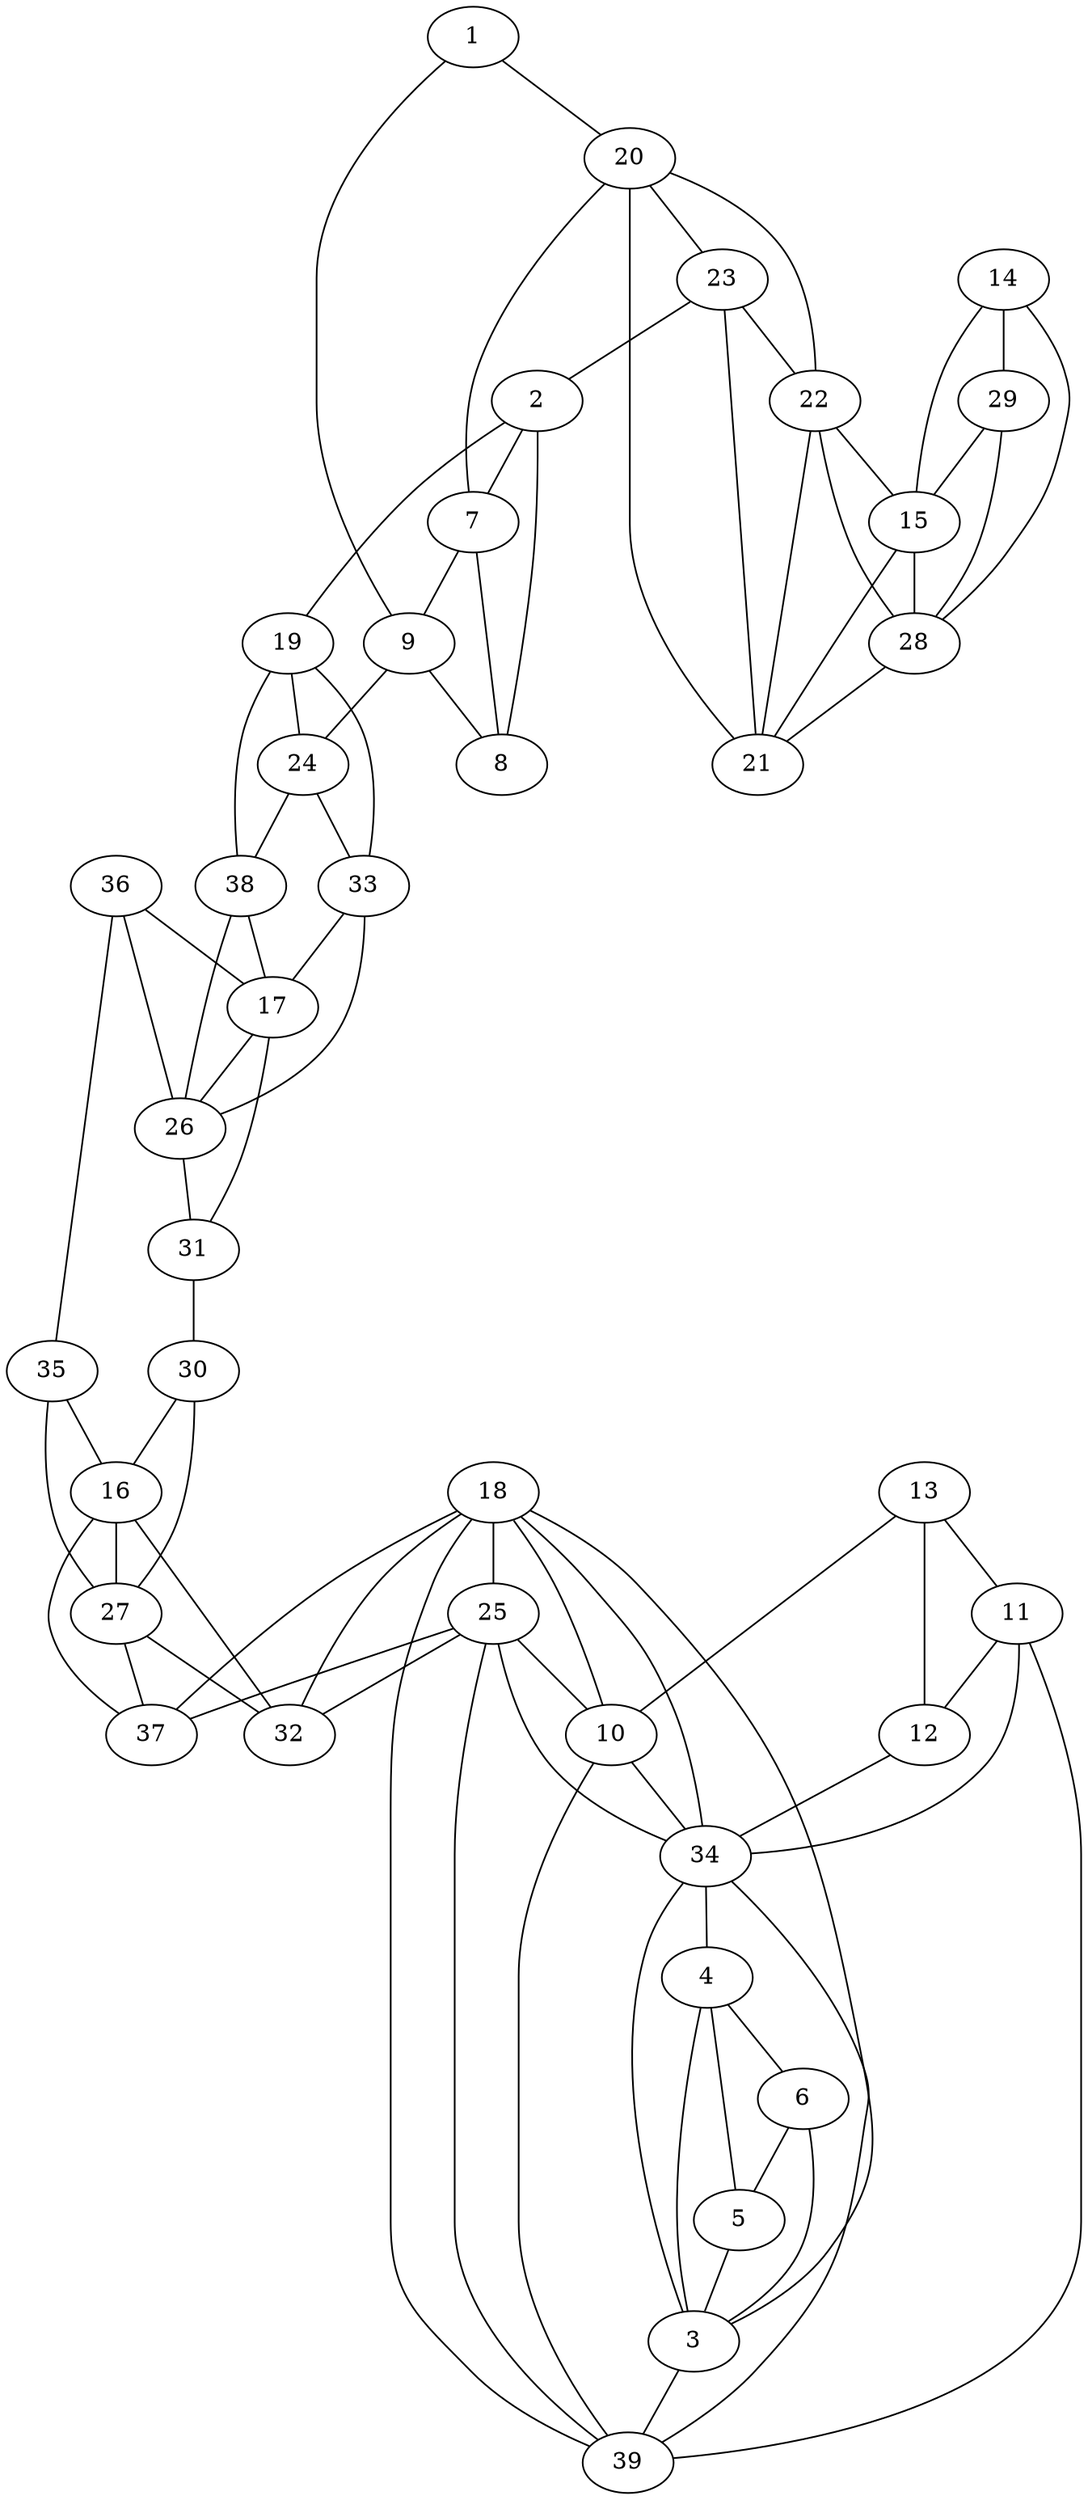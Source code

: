 graph pdb1nxm {
	1	 [aaLength=5,
		sequence=KEKML,
		type=0];
	9	 [aaLength=6,
		sequence=PESFFA,
		type=0];
	1 -- 9	 [distance0="15.22343",
		frequency=1,
		type0=1];
	20	 [aaLength=8,
		sequence=GWFKENFQ,
		type=1];
	1 -- 20	 [distance0="15.64173",
		frequency=1,
		type0=3];
	2	 [aaLength=6,
		sequence=PESFFA,
		type=0];
	8	 [aaLength=3,
		sequence=PLG,
		type=0];
	2 -- 8	 [distance0="4.144168",
		frequency=1,
		type0=1];
	7	 [aaLength=5,
		sequence=KEKML,
		type=0];
	2 -- 7	 [distance0="9.793484",
		frequency=1,
		type0=2];
	19	 [aaLength=8,
		sequence=QNNVSFSR,
		type=1];
	2 -- 19	 [distance0="4.0",
		frequency=1,
		type0=4];
	3	 [aaLength=8,
		sequence=ALELKPKY,
		type=0];
	18	 [aaLength=8,
		sequence=FVAYSYLV,
		type=1];
	3 -- 18	 [distance0="32.13606",
		frequency=1,
		type0=3];
	34	 [aaLength=2,
		sequence=AF,
		type=1];
	3 -- 34	 [distance0="30.86627",
		distance1="0.0",
		frequency=2,
		type0=1,
		type1=5];
	39	 [aaLength=2,
		sequence=AF,
		type=1];
	3 -- 39	 [distance0="30.86627",
		frequency=1,
		type0=2];
	4	 [aaLength=6,
		sequence=SEADEN,
		type=0];
	5	 [aaLength=5,
		sequence=FLKDV,
		type=0];
	4 -- 5	 [distance0="9.474103",
		distance1="2.0",
		frequency=2,
		type0=1,
		type1=4];
	6	 [aaLength=5,
		sequence=RKEDL,
		type=0];
	4 -- 6	 [distance0="26.99923",
		frequency=1,
		type0=2];
	4 -- 3	 [distance0="35.14056",
		frequency=1,
		type0=3];
	5 -- 3	 [distance0="41.81261",
		frequency=1,
		type0=3];
	6 -- 5	 [distance0="21.9265",
		frequency=1,
		type0=1];
	6 -- 3	 [distance0="46.15157",
		frequency=1,
		type0=3];
	7 -- 8	 [distance0="6.697131",
		distance1="0.0",
		frequency=2,
		type0=1,
		type1=5];
	7 -- 9	 [distance0="17.64393",
		frequency=1,
		type0=3];
	9 -- 8	 [distance0="11.44985",
		frequency=1,
		type0=2];
	24	 [aaLength=8,
		sequence=QNNVSFSR,
		type=1];
	9 -- 24	 [distance0="4.0",
		frequency=1,
		type0=4];
	10	 [aaLength=8,
		sequence=ALELKPKY,
		type=0];
	10 -- 18	 [distance0="27.71861",
		frequency=1,
		type0=3];
	10 -- 34	 [distance0="26.23588",
		frequency=1,
		type0=1];
	10 -- 39	 [distance0="26.23588",
		distance1="0.0",
		frequency=2,
		type0=2,
		type1=5];
	11	 [aaLength=5,
		sequence=NLEEA,
		type=0];
	12	 [aaLength=6,
		sequence=SEADEN,
		type=0];
	11 -- 12	 [distance0="14.20702",
		distance1="2.0",
		frequency=2,
		type0=1,
		type1=4];
	11 -- 34	 [distance0="25.40959",
		frequency=1,
		type0=2];
	11 -- 39	 [distance0="25.40959",
		frequency=1,
		type0=3];
	12 -- 34	 [distance0="31.02461",
		frequency=1,
		type0=3];
	13	 [aaLength=5,
		sequence=FLKDV,
		type=0];
	13 -- 10	 [distance0="39.70853",
		frequency=1,
		type0=3];
	13 -- 11	 [distance0="28.65872",
		frequency=1,
		type0=2];
	13 -- 12	 [distance0="14.46961",
		frequency=1,
		type0=1];
	14	 [aaLength=4,
		sequence=AARP,
		type=1];
	15	 [aaLength=4,
		sequence=LEFD,
		type=1];
	14 -- 15	 [distance0="11.0",
		distance1="7.0",
		frequency=2,
		type0=2,
		type1=4];
	28	 [aaLength=4,
		sequence=LEFD,
		type=1];
	14 -- 28	 [distance0="11.0",
		frequency=1,
		type0=3];
	29	 [aaLength=4,
		sequence=AARP,
		type=1];
	14 -- 29	 [distance0="0.0",
		frequency=1,
		type0=1];
	21	 [aaLength=4,
		sequence=VHGD,
		type=1];
	15 -- 21	 [distance0="6.0",
		frequency=1,
		type0=2];
	15 -- 28	 [distance0="0.0",
		frequency=1,
		type0=1];
	16	 [aaLength=5,
		sequence=KSIFV,
		type=1];
	27	 [aaLength=5,
		sequence=KSIFV,
		type=1];
	16 -- 27	 [distance0="0.0",
		frequency=1,
		type0=1];
	32	 [aaLength=7,
		sequence=VANGFQV,
		type=1];
	16 -- 32	 [distance0="8.0",
		distance1="3.0",
		frequency=2,
		type0=2,
		type1=4];
	17	 [aaLength=5,
		sequence=KYISV,
		type=1];
	26	 [aaLength=5,
		sequence=KYISV,
		type=1];
	17 -- 26	 [distance0="0.0",
		frequency=1,
		type0=1];
	31	 [aaLength=7,
		sequence=VLGTWVD,
		type=1];
	17 -- 31	 [distance0="10.0",
		distance1="5.0",
		frequency=2,
		type0=2,
		type1=4];
	25	 [aaLength=8,
		sequence=FVAYSYLV,
		type=1];
	18 -- 25	 [distance0="0.0",
		frequency=1,
		type0=1];
	18 -- 32	 [distance0="10.0",
		frequency=1,
		type0=2];
	37	 [aaLength=7,
		sequence=VANGFQV,
		type=1];
	18 -- 37	 [distance0="10.0",
		frequency=1,
		type0=3];
	19 -- 24	 [distance0="0.0",
		frequency=1,
		type0=1];
	33	 [aaLength=6,
		sequence=LRGLHA,
		type=1];
	19 -- 33	 [distance0="11.0",
		distance1="3.0",
		frequency=2,
		type0=2,
		type1=4];
	38	 [aaLength=6,
		sequence=LRGLHA,
		type=1];
	19 -- 38	 [distance0="11.0",
		frequency=1,
		type0=3];
	20 -- 7	 [distance0="0.0",
		frequency=1,
		type0=5];
	22	 [aaLength=4,
		sequence=VHGD,
		type=1];
	20 -- 22	 [distance0="6.0",
		frequency=1,
		type0=3];
	23	 [aaLength=8,
		sequence=GWFKENFQ,
		type=1];
	20 -- 23	 [distance0="0.0",
		frequency=1,
		type0=1];
	21 -- 20	 [distance0="2.0",
		frequency=1,
		type0=4];
	21 -- 22	 [distance0="0.0",
		frequency=1,
		type0=1];
	22 -- 15	 [distance0="6.0",
		frequency=1,
		type0=2];
	23 -- 2	 [distance0="9.0",
		frequency=1,
		type0=4];
	23 -- 21	 [distance0="6.0",
		frequency=1,
		type0=2];
	23 -- 22	 [distance0="6.0",
		frequency=1,
		type0=3];
	24 -- 33	 [distance0="11.0",
		frequency=1,
		type0=2];
	24 -- 38	 [distance0="11.0",
		distance1="3.0",
		frequency=2,
		type0=3,
		type1=4];
	25 -- 10	 [distance0="4.0",
		frequency=1,
		type0=4];
	25 -- 32	 [distance0="10.0",
		frequency=1,
		type0=2];
	25 -- 37	 [distance0="10.0",
		frequency=1,
		type0=3];
	26 -- 31	 [distance0="10.0",
		frequency=1,
		type0=2];
	26 -- 33	 [distance0="10.0",
		frequency=1,
		type0=3];
	27 -- 32	 [distance0="8.0",
		frequency=1,
		type0=2];
	27 -- 37	 [distance0="8.0",
		distance1="3.0",
		frequency=2,
		type0=3,
		type1=4];
	28 -- 21	 [distance0="6.0",
		distance1="2.0",
		frequency=2,
		type0=2,
		type1=4];
	28 -- 22	 [distance0="6.0",
		frequency=1,
		type0=3];
	29 -- 15	 [distance0="11.0",
		frequency=1,
		type0=2];
	29 -- 28	 [distance0="11.0",
		distance1="7.0",
		frequency=2,
		type0=3,
		type1=4];
	30	 [aaLength=6,
		sequence=TYQTVI,
		type=1];
	30 -- 16	 [distance0="9.0",
		distance1="3.0",
		frequency=2,
		type0=2,
		type1=4];
	30 -- 27	 [distance0="9.0",
		frequency=1,
		type0=3];
	31 -- 30	 [distance0="9.0",
		frequency=1,
		type0=4];
	33 -- 17	 [distance0="10.0",
		distance1="4.0",
		frequency=2,
		type0=2,
		type1=4];
	34 -- 4	 [distance0="20.0",
		frequency=1,
		type0=4];
	34 -- 18	 [distance0="20.0",
		frequency=1,
		type0=2];
	34 -- 25	 [distance0="20.0",
		frequency=1,
		type0=3];
	34 -- 39	 [distance0="0.0",
		frequency=1,
		type0=1];
	35	 [aaLength=6,
		sequence=TYQTVI,
		type=1];
	35 -- 16	 [distance0="9.0",
		frequency=1,
		type0=2];
	35 -- 27	 [distance0="9.0",
		distance1="3.0",
		frequency=2,
		type0=3,
		type1=4];
	36	 [aaLength=7,
		sequence=VLGTWVD,
		type=1];
	36 -- 17	 [distance0="10.0",
		frequency=1,
		type0=2];
	36 -- 26	 [distance0="10.0",
		frequency=1,
		type0=3];
	36 -- 35	 [distance0="9.0",
		frequency=1,
		type0=4];
	37 -- 16	 [distance0="8.0",
		frequency=1,
		type0=2];
	38 -- 17	 [distance0="10.0",
		frequency=1,
		type0=2];
	38 -- 26	 [distance0="10.0",
		distance1="4.0",
		frequency=2,
		type0=3,
		type1=4];
	39 -- 18	 [distance0="20.0",
		frequency=1,
		type0=2];
	39 -- 25	 [distance0="20.0",
		frequency=1,
		type0=3];
}
